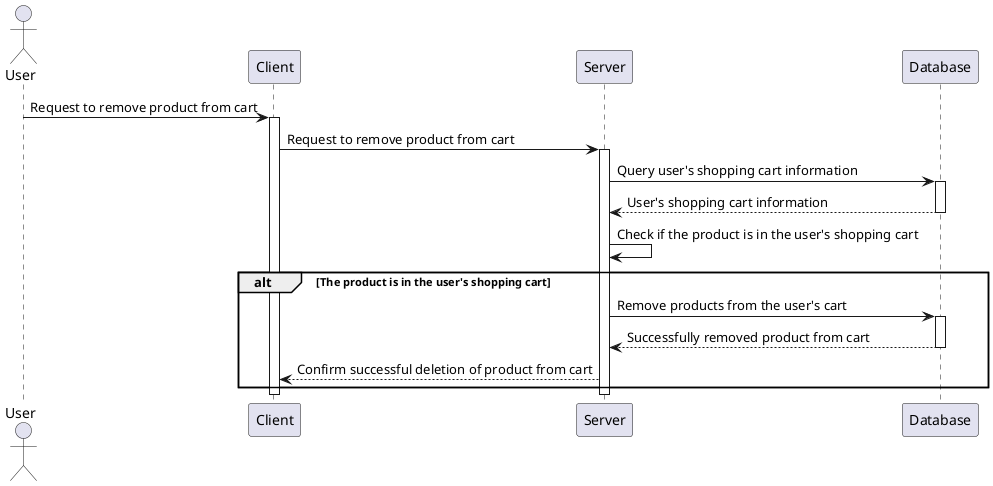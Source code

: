@startuml
actor User
participant "Client" as Client
participant "Server" as Server
participant "Database" as DB

User -> Client: Request to remove product from cart
activate Client

Client -> Server: Request to remove product from cart
activate Server

Server -> DB: Query user's shopping cart information
activate DB
DB --> Server: User's shopping cart information
deactivate DB

Server -> Server: Check if the product is in the user's shopping cart
alt The product is in the user's shopping cart
    Server -> DB: Remove products from the user's cart
    activate DB
    DB --> Server: Successfully removed product from cart
    deactivate DB
    Server --> Client: Confirm successful deletion of product from cart
end

deactivate Server
deactivate Client
@enduml